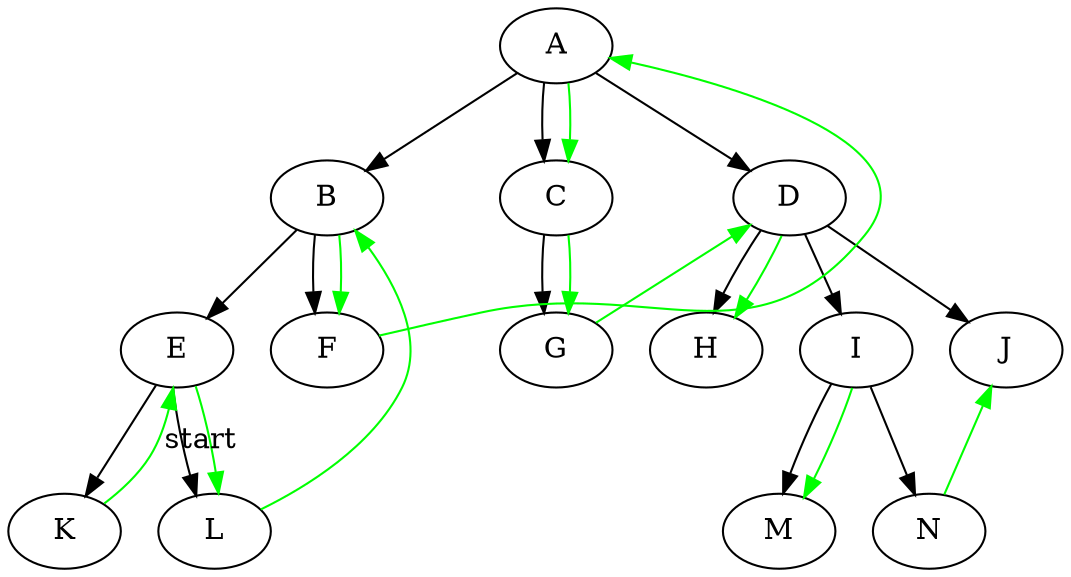 digraph traversalExample {
    A -> {B,C,D};
    B -> {E,F}; 
    C -> G; 
    D -> {H,I,J}; 
    E -> {K,L} ; 
    I -> {M,N}; 
    subgraph sg{ 
        edge[color=green, constraint=false];
        K -> E [label="start"]; 
        E -> L; 
        L -> B; 
        B -> F; 
        F -> A; 
        A -> C; 
        C -> G; 
        G -> D; 
        D -> H; 
        I -> M; 
        N -> J; 
    }
}